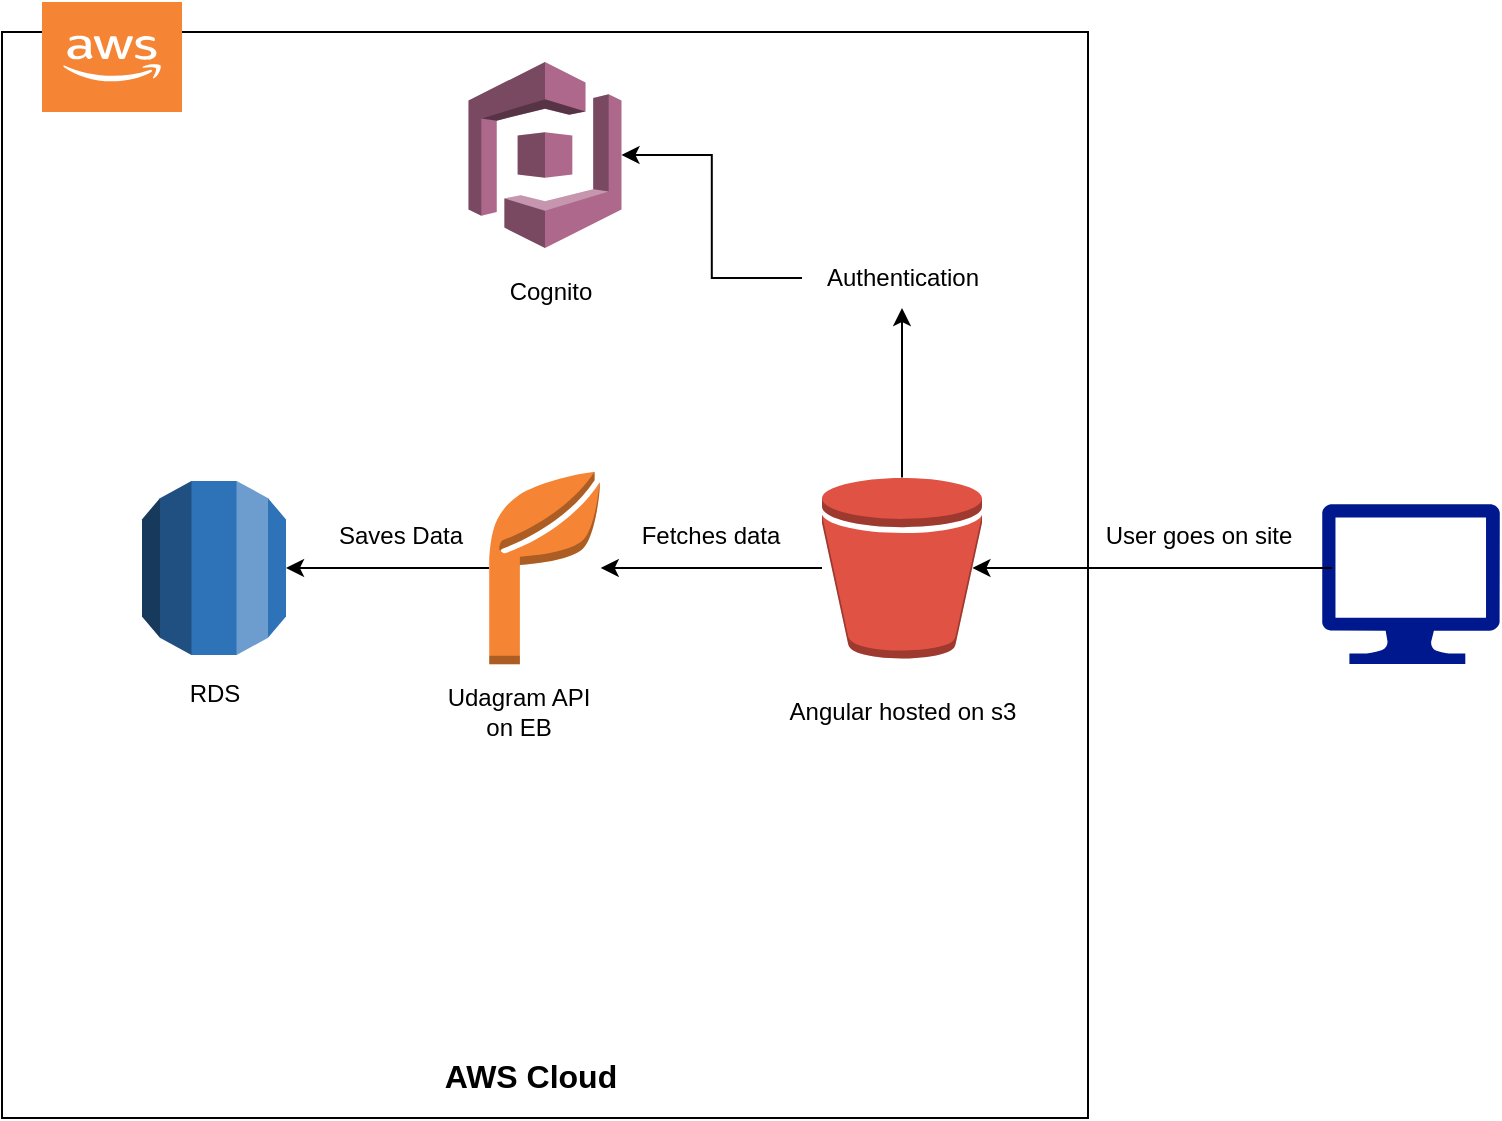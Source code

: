 <mxfile version="20.5.1" type="github">
  <diagram id="C5RBs43oDa-KdzZeNtuy" name="Page-1">
    <mxGraphModel dx="1422" dy="786" grid="1" gridSize="10" guides="1" tooltips="1" connect="1" arrows="1" fold="1" page="1" pageScale="1" pageWidth="827" pageHeight="1169" math="0" shadow="0">
      <root>
        <mxCell id="WIyWlLk6GJQsqaUBKTNV-0" />
        <mxCell id="WIyWlLk6GJQsqaUBKTNV-1" parent="WIyWlLk6GJQsqaUBKTNV-0" />
        <mxCell id="PqIouGIMjxpmNfoaQIHX-0" value="" style="sketch=0;aspect=fixed;pointerEvents=1;shadow=0;dashed=0;html=1;strokeColor=none;labelPosition=center;verticalLabelPosition=bottom;verticalAlign=top;align=center;fillColor=#00188D;shape=mxgraph.azure.computer" vertex="1" parent="WIyWlLk6GJQsqaUBKTNV-1">
          <mxGeometry x="720" y="271" width="88.89" height="80" as="geometry" />
        </mxCell>
        <mxCell id="PqIouGIMjxpmNfoaQIHX-4" value="" style="whiteSpace=wrap;html=1;aspect=fixed;strokeColor=default;" vertex="1" parent="WIyWlLk6GJQsqaUBKTNV-1">
          <mxGeometry x="60" y="35" width="543" height="543" as="geometry" />
        </mxCell>
        <mxCell id="PqIouGIMjxpmNfoaQIHX-5" value="" style="endArrow=classic;html=1;rounded=0;exitX=0.056;exitY=0.4;exitDx=0;exitDy=0;exitPerimeter=0;entryX=0.94;entryY=0.5;entryDx=0;entryDy=0;entryPerimeter=0;" edge="1" parent="WIyWlLk6GJQsqaUBKTNV-1" source="PqIouGIMjxpmNfoaQIHX-0" target="PqIouGIMjxpmNfoaQIHX-10">
          <mxGeometry width="50" height="50" relative="1" as="geometry">
            <mxPoint x="720" y="300" as="sourcePoint" />
            <mxPoint x="600" y="300" as="targetPoint" />
          </mxGeometry>
        </mxCell>
        <mxCell id="PqIouGIMjxpmNfoaQIHX-6" value="User goes on site" style="text;html=1;align=center;verticalAlign=middle;resizable=0;points=[];autosize=1;strokeColor=none;fillColor=none;" vertex="1" parent="WIyWlLk6GJQsqaUBKTNV-1">
          <mxGeometry x="598" y="271.5" width="120" height="30" as="geometry" />
        </mxCell>
        <mxCell id="PqIouGIMjxpmNfoaQIHX-7" value="" style="outlineConnect=0;dashed=0;verticalLabelPosition=bottom;verticalAlign=top;align=center;html=1;shape=mxgraph.aws3.cloud_2;fillColor=#F58534;gradientColor=none;sketch=0;shadow=0;direction=east;flipV=0;" vertex="1" parent="WIyWlLk6GJQsqaUBKTNV-1">
          <mxGeometry x="80" y="20" width="70" height="55" as="geometry" />
        </mxCell>
        <mxCell id="PqIouGIMjxpmNfoaQIHX-9" value="AWS Cloud" style="text;html=1;align=center;verticalAlign=middle;resizable=0;points=[];autosize=1;strokeColor=none;fillColor=none;fontSize=16;fontStyle=1" vertex="1" parent="WIyWlLk6GJQsqaUBKTNV-1">
          <mxGeometry x="269" y="542" width="110" height="30" as="geometry" />
        </mxCell>
        <mxCell id="PqIouGIMjxpmNfoaQIHX-22" style="edgeStyle=orthogonalEdgeStyle;rounded=0;orthogonalLoop=1;jettySize=auto;html=1;fontSize=16;" edge="1" parent="WIyWlLk6GJQsqaUBKTNV-1" source="PqIouGIMjxpmNfoaQIHX-10" target="PqIouGIMjxpmNfoaQIHX-16">
          <mxGeometry relative="1" as="geometry" />
        </mxCell>
        <mxCell id="PqIouGIMjxpmNfoaQIHX-37" style="edgeStyle=orthogonalEdgeStyle;rounded=0;orthogonalLoop=1;jettySize=auto;html=1;fontSize=16;" edge="1" parent="WIyWlLk6GJQsqaUBKTNV-1" source="PqIouGIMjxpmNfoaQIHX-10" target="PqIouGIMjxpmNfoaQIHX-35">
          <mxGeometry relative="1" as="geometry" />
        </mxCell>
        <mxCell id="PqIouGIMjxpmNfoaQIHX-10" value="" style="outlineConnect=0;dashed=0;verticalLabelPosition=bottom;verticalAlign=top;align=center;html=1;shape=mxgraph.aws3.bucket;fillColor=#E05243;gradientColor=none;shadow=0;sketch=0;strokeColor=default;fontSize=16;" vertex="1" parent="WIyWlLk6GJQsqaUBKTNV-1">
          <mxGeometry x="470" y="257.75" width="80" height="90.5" as="geometry" />
        </mxCell>
        <mxCell id="PqIouGIMjxpmNfoaQIHX-12" value="" style="outlineConnect=0;dashed=0;verticalLabelPosition=bottom;verticalAlign=top;align=center;html=1;shape=mxgraph.aws3.rds;fillColor=#2E73B8;gradientColor=none;shadow=0;sketch=0;strokeColor=default;fontSize=16;" vertex="1" parent="WIyWlLk6GJQsqaUBKTNV-1">
          <mxGeometry x="130" y="259.5" width="72" height="87" as="geometry" />
        </mxCell>
        <mxCell id="PqIouGIMjxpmNfoaQIHX-15" value="" style="outlineConnect=0;dashed=0;verticalLabelPosition=bottom;verticalAlign=top;align=center;html=1;shape=mxgraph.aws3.cognito;fillColor=#AD688B;gradientColor=none;shadow=0;sketch=0;strokeColor=default;fontSize=16;" vertex="1" parent="WIyWlLk6GJQsqaUBKTNV-1">
          <mxGeometry x="293.25" y="50" width="76.5" height="93" as="geometry" />
        </mxCell>
        <mxCell id="PqIouGIMjxpmNfoaQIHX-21" style="edgeStyle=orthogonalEdgeStyle;rounded=0;orthogonalLoop=1;jettySize=auto;html=1;fontSize=16;" edge="1" parent="WIyWlLk6GJQsqaUBKTNV-1" source="PqIouGIMjxpmNfoaQIHX-16" target="PqIouGIMjxpmNfoaQIHX-12">
          <mxGeometry relative="1" as="geometry" />
        </mxCell>
        <mxCell id="PqIouGIMjxpmNfoaQIHX-16" value="" style="outlineConnect=0;dashed=0;verticalLabelPosition=bottom;verticalAlign=top;align=center;html=1;shape=mxgraph.aws3.application;fillColor=#F58534;gradientColor=none;shadow=0;sketch=0;strokeColor=default;fontSize=16;" vertex="1" parent="WIyWlLk6GJQsqaUBKTNV-1">
          <mxGeometry x="303.62" y="254.87" width="55.75" height="96.25" as="geometry" />
        </mxCell>
        <mxCell id="PqIouGIMjxpmNfoaQIHX-27" value="Fetches data" style="text;html=1;align=center;verticalAlign=middle;resizable=0;points=[];autosize=1;strokeColor=none;fillColor=none;" vertex="1" parent="WIyWlLk6GJQsqaUBKTNV-1">
          <mxGeometry x="369" y="271.5" width="90" height="30" as="geometry" />
        </mxCell>
        <mxCell id="PqIouGIMjxpmNfoaQIHX-28" value="Saves Data" style="text;html=1;align=center;verticalAlign=middle;resizable=0;points=[];autosize=1;strokeColor=none;fillColor=none;" vertex="1" parent="WIyWlLk6GJQsqaUBKTNV-1">
          <mxGeometry x="213.62" y="271.5" width="90" height="30" as="geometry" />
        </mxCell>
        <mxCell id="PqIouGIMjxpmNfoaQIHX-30" value="RDS" style="text;html=1;align=center;verticalAlign=middle;resizable=0;points=[];autosize=1;strokeColor=none;fillColor=none;" vertex="1" parent="WIyWlLk6GJQsqaUBKTNV-1">
          <mxGeometry x="141" y="351.12" width="50" height="30" as="geometry" />
        </mxCell>
        <mxCell id="PqIouGIMjxpmNfoaQIHX-31" value="Udagram API&lt;br&gt;on EB" style="text;html=1;align=center;verticalAlign=middle;resizable=0;points=[];autosize=1;strokeColor=none;fillColor=none;" vertex="1" parent="WIyWlLk6GJQsqaUBKTNV-1">
          <mxGeometry x="273.25" y="355" width="90" height="40" as="geometry" />
        </mxCell>
        <mxCell id="PqIouGIMjxpmNfoaQIHX-33" value="Angular hosted on s3" style="text;html=1;align=center;verticalAlign=middle;resizable=0;points=[];autosize=1;strokeColor=none;fillColor=none;" vertex="1" parent="WIyWlLk6GJQsqaUBKTNV-1">
          <mxGeometry x="440" y="360" width="140" height="30" as="geometry" />
        </mxCell>
        <mxCell id="PqIouGIMjxpmNfoaQIHX-38" style="edgeStyle=orthogonalEdgeStyle;rounded=0;orthogonalLoop=1;jettySize=auto;html=1;entryX=1;entryY=0.5;entryDx=0;entryDy=0;entryPerimeter=0;fontSize=16;" edge="1" parent="WIyWlLk6GJQsqaUBKTNV-1" source="PqIouGIMjxpmNfoaQIHX-35" target="PqIouGIMjxpmNfoaQIHX-15">
          <mxGeometry relative="1" as="geometry" />
        </mxCell>
        <mxCell id="PqIouGIMjxpmNfoaQIHX-35" value="Authentication" style="text;html=1;align=center;verticalAlign=middle;resizable=0;points=[];autosize=1;strokeColor=none;fillColor=none;" vertex="1" parent="WIyWlLk6GJQsqaUBKTNV-1">
          <mxGeometry x="460" y="143" width="100" height="30" as="geometry" />
        </mxCell>
        <mxCell id="PqIouGIMjxpmNfoaQIHX-39" value="Cognito" style="text;html=1;align=center;verticalAlign=middle;resizable=0;points=[];autosize=1;strokeColor=none;fillColor=none;" vertex="1" parent="WIyWlLk6GJQsqaUBKTNV-1">
          <mxGeometry x="304" y="150" width="60" height="30" as="geometry" />
        </mxCell>
      </root>
    </mxGraphModel>
  </diagram>
</mxfile>
